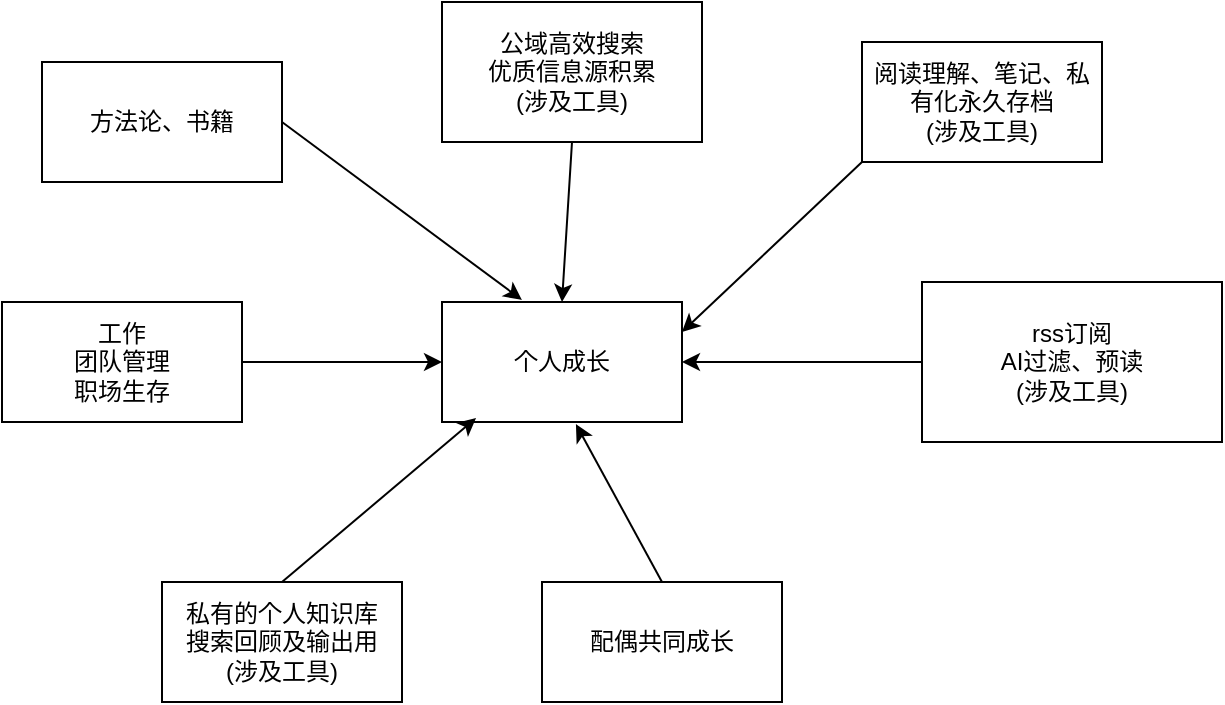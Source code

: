 <mxfile version="22.1.18" type="github">
  <diagram name="第 1 页" id="0SoZTpLjDrWjceOngaXI">
    <mxGraphModel dx="1026" dy="595" grid="1" gridSize="10" guides="1" tooltips="1" connect="1" arrows="1" fold="1" page="1" pageScale="1" pageWidth="827" pageHeight="1169" math="0" shadow="0">
      <root>
        <mxCell id="0" />
        <mxCell id="1" parent="0" />
        <mxCell id="num4LDJ91VJtmUs3DkA8-1" value="个人成长" style="rounded=0;whiteSpace=wrap;html=1;" vertex="1" parent="1">
          <mxGeometry x="320" y="220" width="120" height="60" as="geometry" />
        </mxCell>
        <mxCell id="num4LDJ91VJtmUs3DkA8-2" value="方法论、书籍" style="rounded=0;whiteSpace=wrap;html=1;" vertex="1" parent="1">
          <mxGeometry x="120" y="100" width="120" height="60" as="geometry" />
        </mxCell>
        <mxCell id="num4LDJ91VJtmUs3DkA8-14" style="edgeStyle=none;rounded=0;orthogonalLoop=1;jettySize=auto;html=1;exitX=0.5;exitY=1;exitDx=0;exitDy=0;entryX=0.5;entryY=0;entryDx=0;entryDy=0;" edge="1" parent="1" source="num4LDJ91VJtmUs3DkA8-3" target="num4LDJ91VJtmUs3DkA8-1">
          <mxGeometry relative="1" as="geometry" />
        </mxCell>
        <mxCell id="num4LDJ91VJtmUs3DkA8-3" value="公域高效搜索&lt;br&gt;优质信息源积累&lt;br&gt;(涉及工具)" style="rounded=0;whiteSpace=wrap;html=1;" vertex="1" parent="1">
          <mxGeometry x="320" y="70" width="130" height="70" as="geometry" />
        </mxCell>
        <mxCell id="num4LDJ91VJtmUs3DkA8-4" value="私有的个人知识库&lt;br&gt;搜索回顾及输出用&lt;br&gt;(涉及工具)" style="rounded=0;whiteSpace=wrap;html=1;" vertex="1" parent="1">
          <mxGeometry x="180" y="360" width="120" height="60" as="geometry" />
        </mxCell>
        <mxCell id="num4LDJ91VJtmUs3DkA8-16" style="edgeStyle=none;rounded=0;orthogonalLoop=1;jettySize=auto;html=1;exitX=1;exitY=0.5;exitDx=0;exitDy=0;" edge="1" parent="1" source="num4LDJ91VJtmUs3DkA8-5" target="num4LDJ91VJtmUs3DkA8-1">
          <mxGeometry relative="1" as="geometry" />
        </mxCell>
        <mxCell id="num4LDJ91VJtmUs3DkA8-5" value="工作&lt;br&gt;团队管理&lt;br&gt;职场生存" style="rounded=0;whiteSpace=wrap;html=1;" vertex="1" parent="1">
          <mxGeometry x="100" y="220" width="120" height="60" as="geometry" />
        </mxCell>
        <mxCell id="num4LDJ91VJtmUs3DkA8-11" style="rounded=0;orthogonalLoop=1;jettySize=auto;html=1;exitX=0;exitY=0.5;exitDx=0;exitDy=0;entryX=1;entryY=0.5;entryDx=0;entryDy=0;" edge="1" parent="1" source="num4LDJ91VJtmUs3DkA8-8" target="num4LDJ91VJtmUs3DkA8-1">
          <mxGeometry relative="1" as="geometry" />
        </mxCell>
        <mxCell id="num4LDJ91VJtmUs3DkA8-8" value="rss订阅&lt;br&gt;AI过滤、预读&lt;br&gt;(涉及工具)" style="rounded=0;whiteSpace=wrap;html=1;" vertex="1" parent="1">
          <mxGeometry x="560" y="210" width="150" height="80" as="geometry" />
        </mxCell>
        <mxCell id="num4LDJ91VJtmUs3DkA8-13" style="rounded=0;orthogonalLoop=1;jettySize=auto;html=1;exitX=0;exitY=1;exitDx=0;exitDy=0;entryX=1;entryY=0.25;entryDx=0;entryDy=0;" edge="1" parent="1" source="num4LDJ91VJtmUs3DkA8-9" target="num4LDJ91VJtmUs3DkA8-1">
          <mxGeometry relative="1" as="geometry" />
        </mxCell>
        <mxCell id="num4LDJ91VJtmUs3DkA8-9" value="阅读理解、笔记、私有化永久存档&lt;br&gt;(涉及工具)" style="rounded=0;whiteSpace=wrap;html=1;" vertex="1" parent="1">
          <mxGeometry x="530" y="90" width="120" height="60" as="geometry" />
        </mxCell>
        <mxCell id="num4LDJ91VJtmUs3DkA8-15" style="edgeStyle=none;rounded=0;orthogonalLoop=1;jettySize=auto;html=1;exitX=1;exitY=0.5;exitDx=0;exitDy=0;entryX=0.333;entryY=-0.017;entryDx=0;entryDy=0;entryPerimeter=0;" edge="1" parent="1" source="num4LDJ91VJtmUs3DkA8-2" target="num4LDJ91VJtmUs3DkA8-1">
          <mxGeometry relative="1" as="geometry" />
        </mxCell>
        <mxCell id="num4LDJ91VJtmUs3DkA8-17" style="edgeStyle=none;rounded=0;orthogonalLoop=1;jettySize=auto;html=1;exitX=0.5;exitY=0;exitDx=0;exitDy=0;entryX=0.142;entryY=0.967;entryDx=0;entryDy=0;entryPerimeter=0;" edge="1" parent="1" source="num4LDJ91VJtmUs3DkA8-4" target="num4LDJ91VJtmUs3DkA8-1">
          <mxGeometry relative="1" as="geometry" />
        </mxCell>
        <mxCell id="num4LDJ91VJtmUs3DkA8-18" value="配偶共同成长" style="rounded=0;whiteSpace=wrap;html=1;" vertex="1" parent="1">
          <mxGeometry x="370" y="360" width="120" height="60" as="geometry" />
        </mxCell>
        <mxCell id="num4LDJ91VJtmUs3DkA8-19" style="edgeStyle=none;rounded=0;orthogonalLoop=1;jettySize=auto;html=1;exitX=0.5;exitY=0;exitDx=0;exitDy=0;entryX=0.558;entryY=1.017;entryDx=0;entryDy=0;entryPerimeter=0;" edge="1" parent="1" source="num4LDJ91VJtmUs3DkA8-18" target="num4LDJ91VJtmUs3DkA8-1">
          <mxGeometry relative="1" as="geometry" />
        </mxCell>
      </root>
    </mxGraphModel>
  </diagram>
</mxfile>
